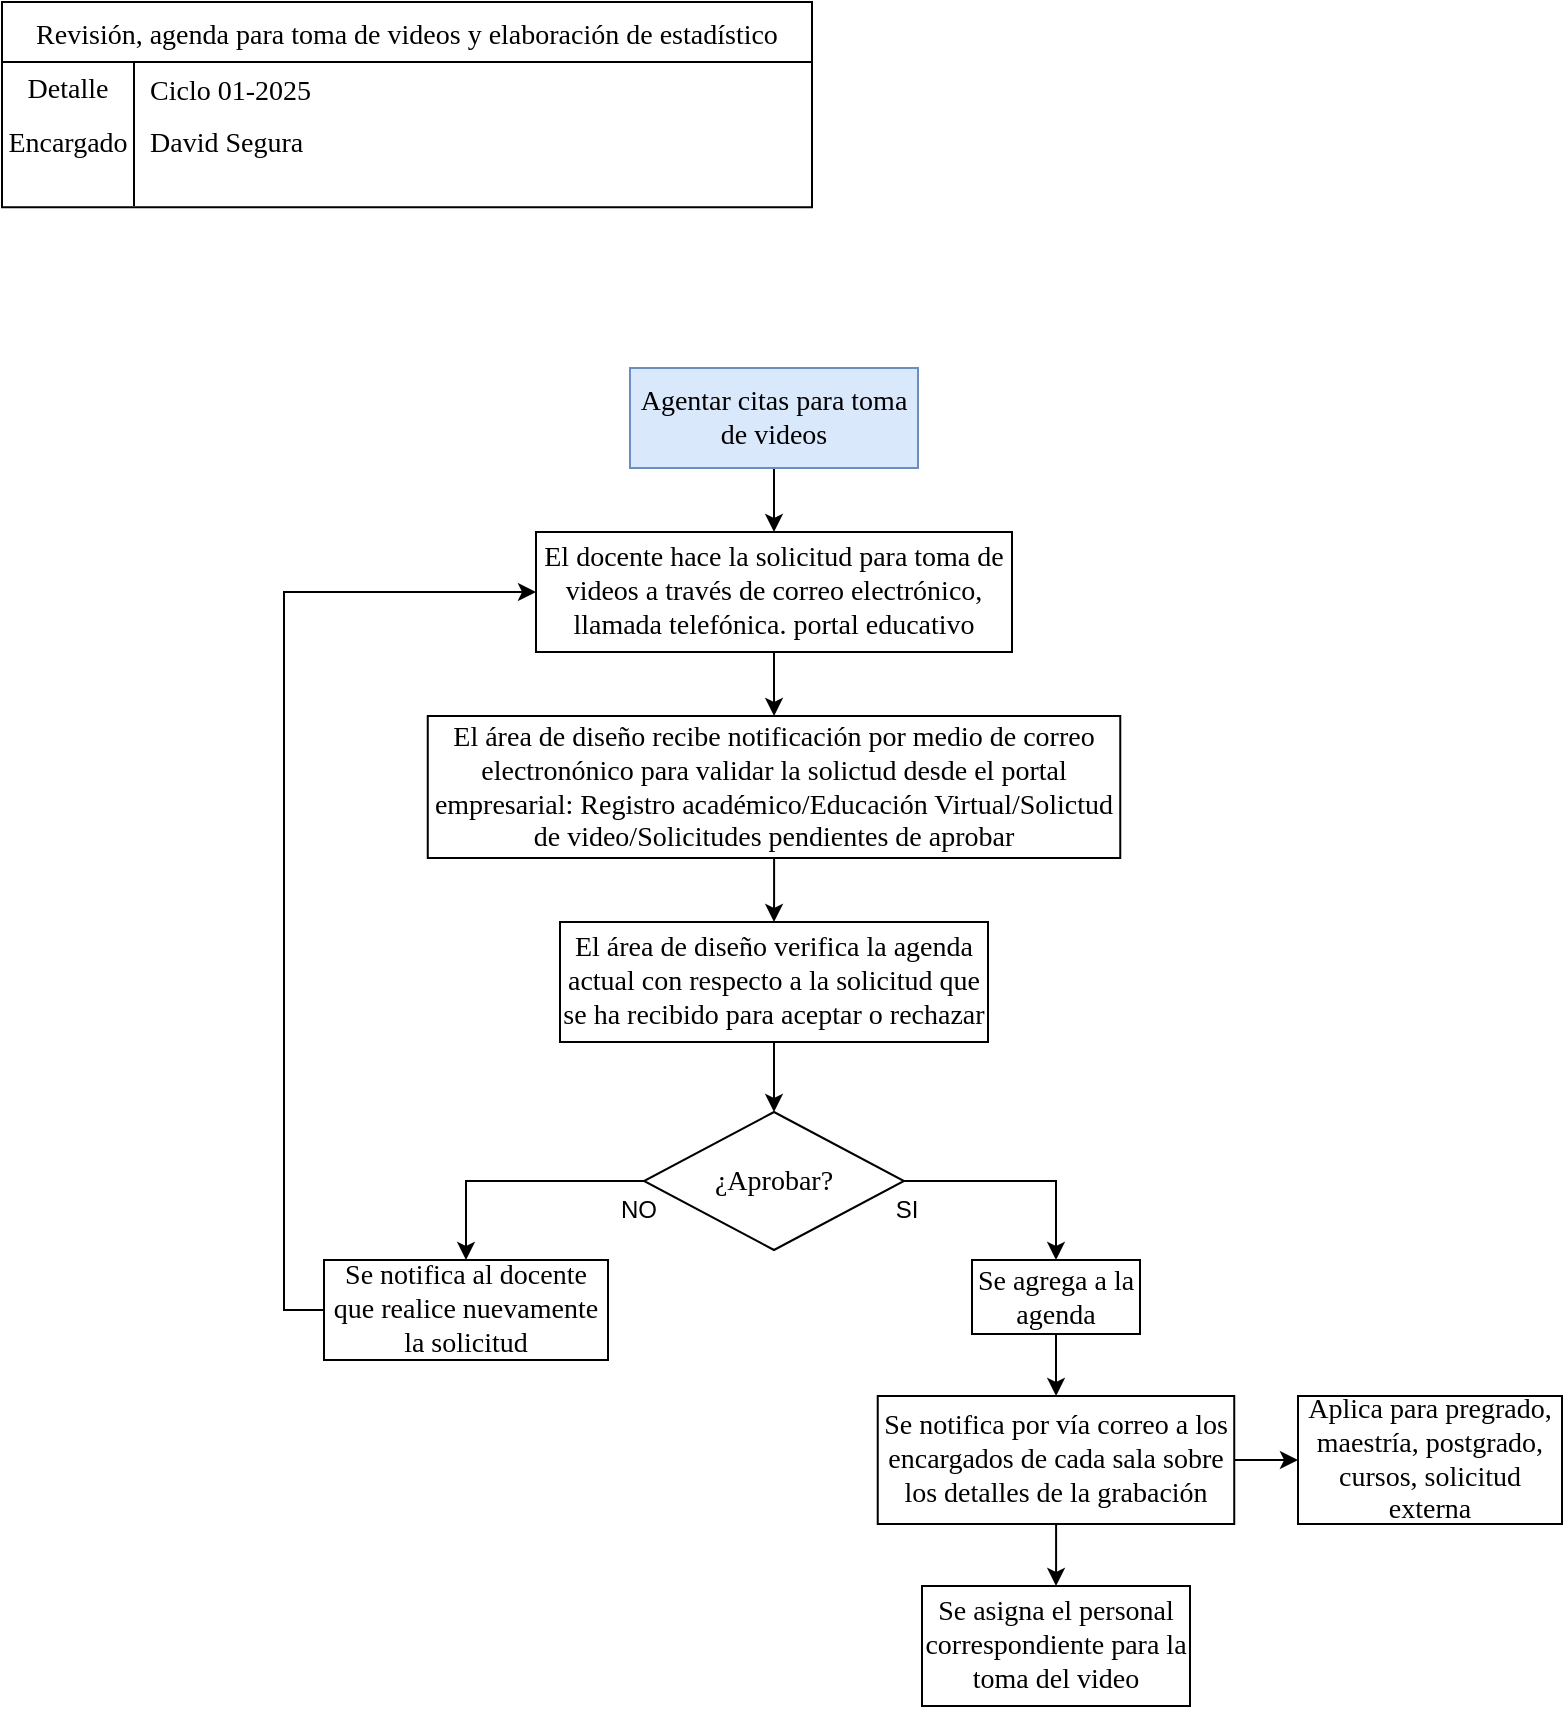 <mxfile version="28.0.6">
  <diagram name="Página-1" id="a5eYzSP7qZaqpB7z10xn">
    <mxGraphModel dx="983" dy="580" grid="0" gridSize="10" guides="1" tooltips="1" connect="1" arrows="1" fold="1" page="1" pageScale="1" pageWidth="827" pageHeight="1169" math="0" shadow="0">
      <root>
        <mxCell id="0" />
        <mxCell id="1" parent="0" />
        <mxCell id="2W4oQ-HzInhPV2Ujpsob-1" value="Revisión, agenda para toma de videos y elaboración de estadístico" style="shape=table;startSize=30;container=1;collapsible=0;childLayout=tableLayout;fixedRows=1;rowLines=0;fontStyle=0;strokeColor=default;fontSize=14;fontFamily=Times New Roman;" vertex="1" parent="1">
          <mxGeometry x="28" y="30" width="405" height="102.6" as="geometry" />
        </mxCell>
        <mxCell id="2W4oQ-HzInhPV2Ujpsob-2" value="" style="shape=tableRow;horizontal=0;startSize=0;swimlaneHead=0;swimlaneBody=0;top=0;left=0;bottom=0;right=0;collapsible=0;dropTarget=0;fillColor=none;points=[[0,0.5],[1,0.5]];portConstraint=eastwest;strokeColor=inherit;fontSize=16;fontFamily=Times New Roman;" vertex="1" parent="2W4oQ-HzInhPV2Ujpsob-1">
          <mxGeometry y="30" width="405" height="26" as="geometry" />
        </mxCell>
        <mxCell id="2W4oQ-HzInhPV2Ujpsob-3" value="&lt;font style=&quot;font-size: 14px;&quot;&gt;Detalle&lt;/font&gt;&lt;div&gt;&lt;br&gt;&lt;/div&gt;" style="shape=partialRectangle;html=1;whiteSpace=wrap;connectable=0;fillColor=none;top=0;left=0;bottom=0;right=0;overflow=hidden;pointerEvents=1;strokeColor=inherit;fontSize=16;fontFamily=Times New Roman;" vertex="1" parent="2W4oQ-HzInhPV2Ujpsob-2">
          <mxGeometry width="66" height="26" as="geometry">
            <mxRectangle width="66" height="26" as="alternateBounds" />
          </mxGeometry>
        </mxCell>
        <mxCell id="2W4oQ-HzInhPV2Ujpsob-4" value="&lt;font style=&quot;font-size: 14px;&quot;&gt;Ciclo 01-2025&lt;/font&gt;" style="shape=partialRectangle;html=1;whiteSpace=wrap;connectable=0;fillColor=none;top=0;left=0;bottom=0;right=0;align=left;spacingLeft=6;overflow=hidden;strokeColor=inherit;fontSize=16;fontFamily=Times New Roman;" vertex="1" parent="2W4oQ-HzInhPV2Ujpsob-2">
          <mxGeometry x="66" width="339" height="26" as="geometry">
            <mxRectangle width="339" height="26" as="alternateBounds" />
          </mxGeometry>
        </mxCell>
        <mxCell id="2W4oQ-HzInhPV2Ujpsob-5" value="" style="shape=tableRow;horizontal=0;startSize=0;swimlaneHead=0;swimlaneBody=0;top=0;left=0;bottom=0;right=0;collapsible=0;dropTarget=0;fillColor=none;points=[[0,0.5],[1,0.5]];portConstraint=eastwest;strokeColor=inherit;fontSize=16;fontFamily=Times New Roman;" vertex="1" parent="2W4oQ-HzInhPV2Ujpsob-1">
          <mxGeometry y="56" width="405" height="26" as="geometry" />
        </mxCell>
        <mxCell id="2W4oQ-HzInhPV2Ujpsob-6" value="&lt;font style=&quot;font-size: 14px;&quot;&gt;Encargado&lt;/font&gt;" style="shape=partialRectangle;html=1;whiteSpace=wrap;connectable=0;fillColor=none;top=0;left=0;bottom=0;right=0;overflow=hidden;strokeColor=inherit;fontSize=16;fontFamily=Times New Roman;" vertex="1" parent="2W4oQ-HzInhPV2Ujpsob-5">
          <mxGeometry width="66" height="26" as="geometry">
            <mxRectangle width="66" height="26" as="alternateBounds" />
          </mxGeometry>
        </mxCell>
        <mxCell id="2W4oQ-HzInhPV2Ujpsob-7" value="&lt;div&gt;&lt;span style=&quot;font-size: 14px;&quot;&gt;David Segura&lt;/span&gt;&lt;/div&gt;" style="shape=partialRectangle;html=1;whiteSpace=wrap;connectable=0;fillColor=none;top=0;left=0;bottom=0;right=0;align=left;spacingLeft=6;overflow=hidden;strokeColor=inherit;fontSize=16;fontFamily=Times New Roman;" vertex="1" parent="2W4oQ-HzInhPV2Ujpsob-5">
          <mxGeometry x="66" width="339" height="26" as="geometry">
            <mxRectangle width="339" height="26" as="alternateBounds" />
          </mxGeometry>
        </mxCell>
        <mxCell id="2W4oQ-HzInhPV2Ujpsob-8" value="" style="shape=tableRow;horizontal=0;startSize=0;swimlaneHead=0;swimlaneBody=0;top=0;left=0;bottom=0;right=0;collapsible=0;dropTarget=0;fillColor=none;points=[[0,0.5],[1,0.5]];portConstraint=eastwest;strokeColor=inherit;fontSize=16;fontFamily=Times New Roman;" vertex="1" parent="2W4oQ-HzInhPV2Ujpsob-1">
          <mxGeometry y="82" width="405" height="20" as="geometry" />
        </mxCell>
        <mxCell id="2W4oQ-HzInhPV2Ujpsob-9" value="" style="shape=partialRectangle;html=1;whiteSpace=wrap;connectable=0;fillColor=none;top=0;left=0;bottom=0;right=0;overflow=hidden;strokeColor=inherit;fontSize=16;fontFamily=Times New Roman;" vertex="1" parent="2W4oQ-HzInhPV2Ujpsob-8">
          <mxGeometry width="66" height="20" as="geometry">
            <mxRectangle width="66" height="20" as="alternateBounds" />
          </mxGeometry>
        </mxCell>
        <mxCell id="2W4oQ-HzInhPV2Ujpsob-10" value="" style="shape=partialRectangle;html=1;whiteSpace=wrap;connectable=0;fillColor=none;top=0;left=0;bottom=0;right=0;align=left;spacingLeft=6;overflow=hidden;strokeColor=inherit;fontSize=16;fontFamily=Times New Roman;" vertex="1" parent="2W4oQ-HzInhPV2Ujpsob-8">
          <mxGeometry x="66" width="339" height="20" as="geometry">
            <mxRectangle width="339" height="20" as="alternateBounds" />
          </mxGeometry>
        </mxCell>
        <mxCell id="2W4oQ-HzInhPV2Ujpsob-13" value="" style="edgeStyle=orthogonalEdgeStyle;rounded=0;orthogonalLoop=1;jettySize=auto;html=1;" edge="1" parent="1" source="2W4oQ-HzInhPV2Ujpsob-11" target="2W4oQ-HzInhPV2Ujpsob-12">
          <mxGeometry relative="1" as="geometry" />
        </mxCell>
        <mxCell id="2W4oQ-HzInhPV2Ujpsob-11" value="Agentar citas para toma de videos" style="rounded=0;whiteSpace=wrap;html=1;fillColor=#dae8fc;strokeColor=#6c8ebf;fontFamily=Times New Roman;fontSize=14;" vertex="1" parent="1">
          <mxGeometry x="342" y="213" width="144" height="50" as="geometry" />
        </mxCell>
        <mxCell id="2W4oQ-HzInhPV2Ujpsob-15" value="" style="edgeStyle=orthogonalEdgeStyle;rounded=0;orthogonalLoop=1;jettySize=auto;html=1;" edge="1" parent="1" source="2W4oQ-HzInhPV2Ujpsob-12" target="2W4oQ-HzInhPV2Ujpsob-14">
          <mxGeometry relative="1" as="geometry" />
        </mxCell>
        <mxCell id="2W4oQ-HzInhPV2Ujpsob-12" value="El docente hace la solicitud para toma de videos a través de correo electrónico, llamada telefónica. portal educativo" style="whiteSpace=wrap;html=1;fontSize=14;fontFamily=Times New Roman;rounded=0;" vertex="1" parent="1">
          <mxGeometry x="295" y="295" width="238" height="60" as="geometry" />
        </mxCell>
        <mxCell id="2W4oQ-HzInhPV2Ujpsob-17" value="" style="edgeStyle=orthogonalEdgeStyle;rounded=0;orthogonalLoop=1;jettySize=auto;html=1;" edge="1" parent="1" source="2W4oQ-HzInhPV2Ujpsob-14" target="2W4oQ-HzInhPV2Ujpsob-16">
          <mxGeometry relative="1" as="geometry" />
        </mxCell>
        <mxCell id="2W4oQ-HzInhPV2Ujpsob-14" value="El área de diseño recibe notificación por medio de correo electronónico para validar la solictud desde el portal empresarial: Registro académico/Educación Virtual/Solictud de video/Solicitudes pendientes de aprobar" style="whiteSpace=wrap;html=1;fontSize=14;fontFamily=Times New Roman;rounded=0;" vertex="1" parent="1">
          <mxGeometry x="240.88" y="387" width="346.25" height="71" as="geometry" />
        </mxCell>
        <mxCell id="2W4oQ-HzInhPV2Ujpsob-22" value="" style="edgeStyle=orthogonalEdgeStyle;rounded=0;orthogonalLoop=1;jettySize=auto;html=1;" edge="1" parent="1" source="2W4oQ-HzInhPV2Ujpsob-16" target="2W4oQ-HzInhPV2Ujpsob-21">
          <mxGeometry relative="1" as="geometry" />
        </mxCell>
        <mxCell id="2W4oQ-HzInhPV2Ujpsob-16" value="El área de diseño verifica la agenda actual con respecto a la solicitud que se ha recibido para aceptar o rechazar" style="whiteSpace=wrap;html=1;fontSize=14;fontFamily=Times New Roman;rounded=0;" vertex="1" parent="1">
          <mxGeometry x="307" y="490" width="214" height="60" as="geometry" />
        </mxCell>
        <mxCell id="2W4oQ-HzInhPV2Ujpsob-24" value="" style="edgeStyle=orthogonalEdgeStyle;rounded=0;orthogonalLoop=1;jettySize=auto;html=1;" edge="1" parent="1" source="2W4oQ-HzInhPV2Ujpsob-21" target="2W4oQ-HzInhPV2Ujpsob-23">
          <mxGeometry relative="1" as="geometry" />
        </mxCell>
        <mxCell id="2W4oQ-HzInhPV2Ujpsob-38" value="" style="edgeStyle=orthogonalEdgeStyle;rounded=0;orthogonalLoop=1;jettySize=auto;html=1;" edge="1" parent="1" source="2W4oQ-HzInhPV2Ujpsob-21" target="2W4oQ-HzInhPV2Ujpsob-37">
          <mxGeometry relative="1" as="geometry" />
        </mxCell>
        <mxCell id="2W4oQ-HzInhPV2Ujpsob-21" value="¿Aprobar?" style="rhombus;whiteSpace=wrap;html=1;fontSize=14;fontFamily=Times New Roman;rounded=0;" vertex="1" parent="1">
          <mxGeometry x="349" y="585" width="130" height="69" as="geometry" />
        </mxCell>
        <mxCell id="2W4oQ-HzInhPV2Ujpsob-27" value="" style="edgeStyle=orthogonalEdgeStyle;rounded=0;orthogonalLoop=1;jettySize=auto;html=1;" edge="1" parent="1" source="2W4oQ-HzInhPV2Ujpsob-23" target="2W4oQ-HzInhPV2Ujpsob-26">
          <mxGeometry relative="1" as="geometry" />
        </mxCell>
        <mxCell id="2W4oQ-HzInhPV2Ujpsob-23" value="Se agrega a la agenda" style="whiteSpace=wrap;html=1;fontSize=14;fontFamily=Times New Roman;rounded=0;" vertex="1" parent="1">
          <mxGeometry x="513" y="659" width="84" height="37" as="geometry" />
        </mxCell>
        <mxCell id="2W4oQ-HzInhPV2Ujpsob-25" value="SI" style="text;html=1;align=center;verticalAlign=middle;resizable=0;points=[];autosize=1;strokeColor=none;fillColor=none;" vertex="1" parent="1">
          <mxGeometry x="465" y="621" width="29" height="26" as="geometry" />
        </mxCell>
        <mxCell id="2W4oQ-HzInhPV2Ujpsob-31" value="" style="edgeStyle=orthogonalEdgeStyle;rounded=0;orthogonalLoop=1;jettySize=auto;html=1;" edge="1" parent="1" source="2W4oQ-HzInhPV2Ujpsob-26" target="2W4oQ-HzInhPV2Ujpsob-30">
          <mxGeometry relative="1" as="geometry" />
        </mxCell>
        <mxCell id="2W4oQ-HzInhPV2Ujpsob-35" value="" style="edgeStyle=orthogonalEdgeStyle;rounded=0;orthogonalLoop=1;jettySize=auto;html=1;" edge="1" parent="1" source="2W4oQ-HzInhPV2Ujpsob-26" target="2W4oQ-HzInhPV2Ujpsob-34">
          <mxGeometry relative="1" as="geometry" />
        </mxCell>
        <mxCell id="2W4oQ-HzInhPV2Ujpsob-26" value="Se notifica por vía correo a los encargados de cada sala sobre los detalles de la grabación" style="whiteSpace=wrap;html=1;fontSize=14;fontFamily=Times New Roman;rounded=0;" vertex="1" parent="1">
          <mxGeometry x="465.87" y="727" width="178.25" height="64" as="geometry" />
        </mxCell>
        <mxCell id="2W4oQ-HzInhPV2Ujpsob-30" value="Aplica para pregrado, maestría, postgrado, cursos, solicitud externa" style="whiteSpace=wrap;html=1;fontSize=14;fontFamily=Times New Roman;rounded=0;" vertex="1" parent="1">
          <mxGeometry x="676" y="727" width="132" height="64" as="geometry" />
        </mxCell>
        <mxCell id="2W4oQ-HzInhPV2Ujpsob-34" value="Se asigna el personal correspondiente para la toma del video" style="whiteSpace=wrap;html=1;fontSize=14;fontFamily=Times New Roman;rounded=0;" vertex="1" parent="1">
          <mxGeometry x="488" y="822" width="134" height="60" as="geometry" />
        </mxCell>
        <mxCell id="2W4oQ-HzInhPV2Ujpsob-40" style="edgeStyle=orthogonalEdgeStyle;rounded=0;orthogonalLoop=1;jettySize=auto;html=1;exitX=0;exitY=0.5;exitDx=0;exitDy=0;entryX=0;entryY=0.5;entryDx=0;entryDy=0;" edge="1" parent="1" source="2W4oQ-HzInhPV2Ujpsob-37" target="2W4oQ-HzInhPV2Ujpsob-12">
          <mxGeometry relative="1" as="geometry" />
        </mxCell>
        <mxCell id="2W4oQ-HzInhPV2Ujpsob-37" value="Se notifica al docente que realice nuevamente la solicitud" style="whiteSpace=wrap;html=1;fontSize=14;fontFamily=Times New Roman;rounded=0;" vertex="1" parent="1">
          <mxGeometry x="189" y="659" width="142" height="50" as="geometry" />
        </mxCell>
        <mxCell id="2W4oQ-HzInhPV2Ujpsob-39" value="NO" style="text;html=1;align=center;verticalAlign=middle;resizable=0;points=[];autosize=1;strokeColor=none;fillColor=none;" vertex="1" parent="1">
          <mxGeometry x="328" y="621" width="36" height="26" as="geometry" />
        </mxCell>
      </root>
    </mxGraphModel>
  </diagram>
</mxfile>
